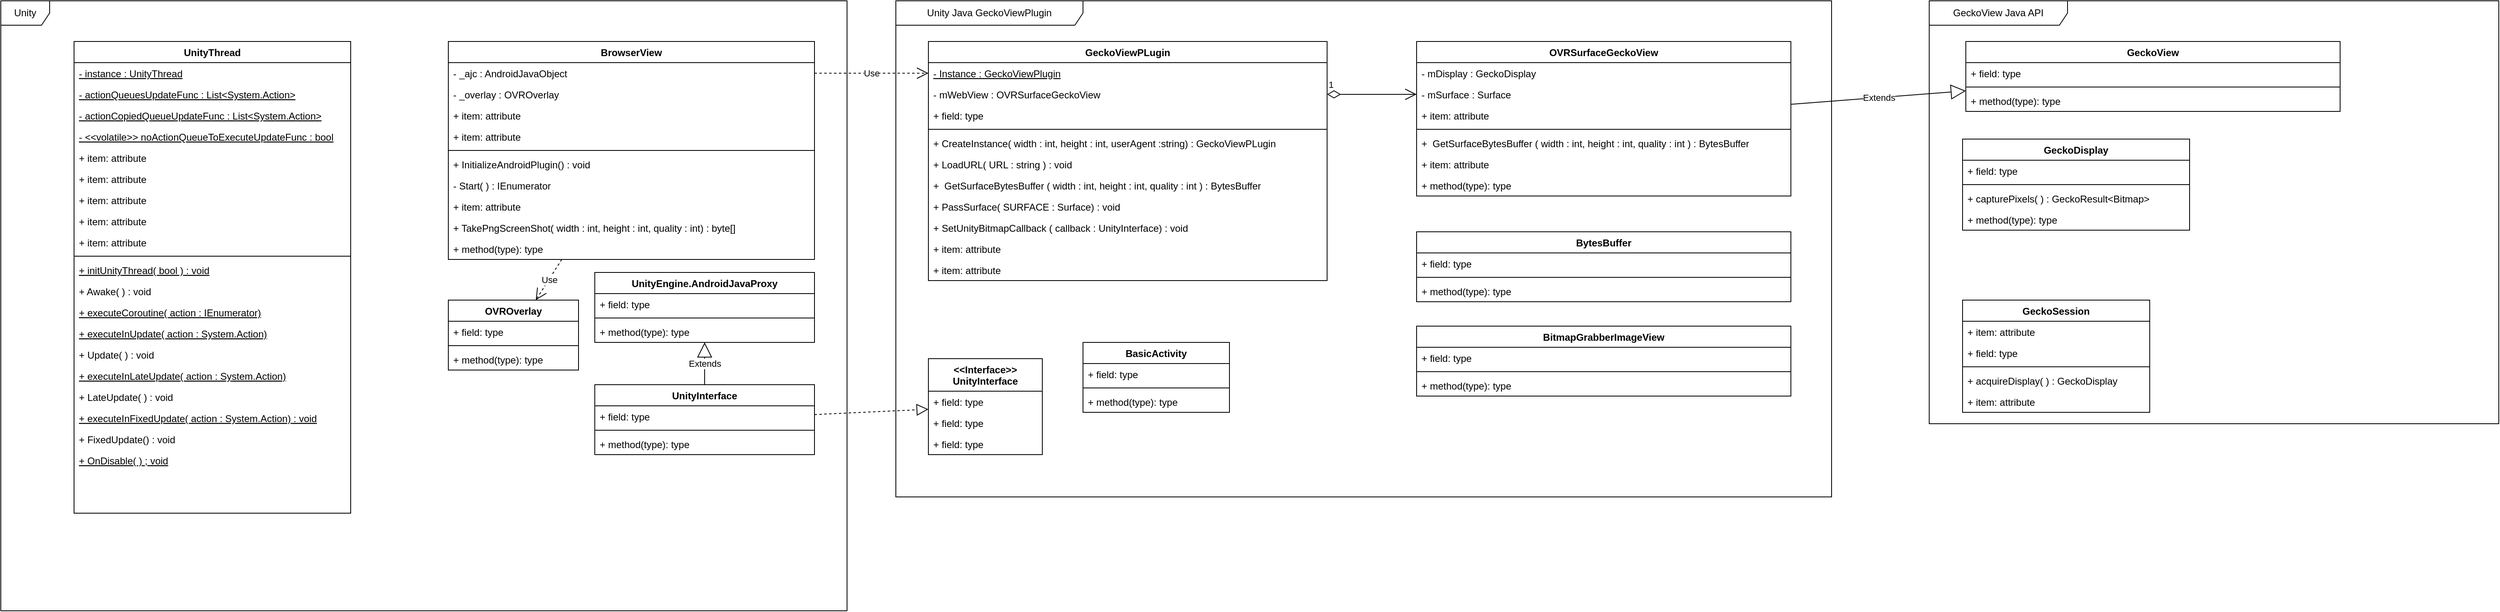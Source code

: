 <mxfile version="20.5.3" type="github">
  <diagram id="C5RBs43oDa-KdzZeNtuy" name="Page-1">
    <mxGraphModel dx="1422" dy="900" grid="1" gridSize="10" guides="1" tooltips="1" connect="1" arrows="1" fold="1" page="1" pageScale="1" pageWidth="827" pageHeight="1169" math="0" shadow="0">
      <root>
        <mxCell id="WIyWlLk6GJQsqaUBKTNV-0" />
        <mxCell id="WIyWlLk6GJQsqaUBKTNV-1" parent="WIyWlLk6GJQsqaUBKTNV-0" />
        <mxCell id="PyPGjf6b6cz7I885E77s-106" value="Unity" style="shape=umlFrame;whiteSpace=wrap;html=1;movable=0;resizable=0;rotatable=0;deletable=0;editable=0;connectable=0;" vertex="1" parent="WIyWlLk6GJQsqaUBKTNV-1">
          <mxGeometry x="70" width="1040" height="750" as="geometry" />
        </mxCell>
        <mxCell id="PyPGjf6b6cz7I885E77s-107" value="Unity Java GeckoViewPlugin" style="shape=umlFrame;whiteSpace=wrap;html=1;width=230;height=30;movable=0;resizable=0;rotatable=0;deletable=0;editable=0;connectable=0;" vertex="1" parent="WIyWlLk6GJQsqaUBKTNV-1">
          <mxGeometry x="1170" width="1150" height="610" as="geometry" />
        </mxCell>
        <mxCell id="PyPGjf6b6cz7I885E77s-108" value="GeckoView Java API" style="shape=umlFrame;whiteSpace=wrap;html=1;width=170;height=30;movable=0;resizable=0;rotatable=0;deletable=0;editable=0;connectable=0;" vertex="1" parent="WIyWlLk6GJQsqaUBKTNV-1">
          <mxGeometry x="2440" width="700" height="520" as="geometry" />
        </mxCell>
        <mxCell id="zkfFHV4jXpPFQw0GAbJ--0" value="UnityThread" style="swimlane;fontStyle=1;align=center;verticalAlign=top;childLayout=stackLayout;horizontal=1;startSize=26;horizontalStack=0;resizeParent=1;resizeLast=0;collapsible=1;marginBottom=0;rounded=0;shadow=0;strokeWidth=1;" parent="WIyWlLk6GJQsqaUBKTNV-1" vertex="1">
          <mxGeometry x="160" y="50" width="340" height="580" as="geometry">
            <mxRectangle x="230" y="140" width="160" height="26" as="alternateBounds" />
          </mxGeometry>
        </mxCell>
        <mxCell id="zkfFHV4jXpPFQw0GAbJ--1" value="- instance : UnityThread" style="text;align=left;verticalAlign=top;spacingLeft=4;spacingRight=4;overflow=hidden;rotatable=0;points=[[0,0.5],[1,0.5]];portConstraint=eastwest;fontStyle=4" parent="zkfFHV4jXpPFQw0GAbJ--0" vertex="1">
          <mxGeometry y="26" width="340" height="26" as="geometry" />
        </mxCell>
        <mxCell id="zkfFHV4jXpPFQw0GAbJ--2" value="- actionQueuesUpdateFunc : List&lt;System.Action&gt;" style="text;align=left;verticalAlign=top;spacingLeft=4;spacingRight=4;overflow=hidden;rotatable=0;points=[[0,0.5],[1,0.5]];portConstraint=eastwest;rounded=0;shadow=0;html=0;fontStyle=4" parent="zkfFHV4jXpPFQw0GAbJ--0" vertex="1">
          <mxGeometry y="52" width="340" height="26" as="geometry" />
        </mxCell>
        <mxCell id="PyPGjf6b6cz7I885E77s-5" value="- actionCopiedQueueUpdateFunc : List&lt;System.Action&gt;" style="text;strokeColor=none;fillColor=none;align=left;verticalAlign=top;spacingLeft=4;spacingRight=4;overflow=hidden;rotatable=0;points=[[0,0.5],[1,0.5]];portConstraint=eastwest;fontStyle=4" vertex="1" parent="zkfFHV4jXpPFQw0GAbJ--0">
          <mxGeometry y="78" width="340" height="26" as="geometry" />
        </mxCell>
        <mxCell id="zkfFHV4jXpPFQw0GAbJ--3" value="- &lt;&lt;volatile&gt;&gt; noActionQueueToExecuteUpdateFunc : bool" style="text;align=left;verticalAlign=top;spacingLeft=4;spacingRight=4;overflow=hidden;rotatable=0;points=[[0,0.5],[1,0.5]];portConstraint=eastwest;rounded=0;shadow=0;html=0;fontStyle=4" parent="zkfFHV4jXpPFQw0GAbJ--0" vertex="1">
          <mxGeometry y="104" width="340" height="26" as="geometry" />
        </mxCell>
        <mxCell id="PyPGjf6b6cz7I885E77s-6" value="+ item: attribute" style="text;strokeColor=none;fillColor=none;align=left;verticalAlign=top;spacingLeft=4;spacingRight=4;overflow=hidden;rotatable=0;points=[[0,0.5],[1,0.5]];portConstraint=eastwest;" vertex="1" parent="zkfFHV4jXpPFQw0GAbJ--0">
          <mxGeometry y="130" width="340" height="26" as="geometry" />
        </mxCell>
        <mxCell id="PyPGjf6b6cz7I885E77s-7" value="+ item: attribute" style="text;strokeColor=none;fillColor=none;align=left;verticalAlign=top;spacingLeft=4;spacingRight=4;overflow=hidden;rotatable=0;points=[[0,0.5],[1,0.5]];portConstraint=eastwest;" vertex="1" parent="zkfFHV4jXpPFQw0GAbJ--0">
          <mxGeometry y="156" width="340" height="26" as="geometry" />
        </mxCell>
        <mxCell id="PyPGjf6b6cz7I885E77s-8" value="+ item: attribute" style="text;strokeColor=none;fillColor=none;align=left;verticalAlign=top;spacingLeft=4;spacingRight=4;overflow=hidden;rotatable=0;points=[[0,0.5],[1,0.5]];portConstraint=eastwest;" vertex="1" parent="zkfFHV4jXpPFQw0GAbJ--0">
          <mxGeometry y="182" width="340" height="26" as="geometry" />
        </mxCell>
        <mxCell id="PyPGjf6b6cz7I885E77s-9" value="+ item: attribute" style="text;strokeColor=none;fillColor=none;align=left;verticalAlign=top;spacingLeft=4;spacingRight=4;overflow=hidden;rotatable=0;points=[[0,0.5],[1,0.5]];portConstraint=eastwest;" vertex="1" parent="zkfFHV4jXpPFQw0GAbJ--0">
          <mxGeometry y="208" width="340" height="26" as="geometry" />
        </mxCell>
        <mxCell id="PyPGjf6b6cz7I885E77s-1" value="+ item: attribute" style="text;strokeColor=none;fillColor=none;align=left;verticalAlign=top;spacingLeft=4;spacingRight=4;overflow=hidden;rotatable=0;points=[[0,0.5],[1,0.5]];portConstraint=eastwest;" vertex="1" parent="zkfFHV4jXpPFQw0GAbJ--0">
          <mxGeometry y="234" width="340" height="26" as="geometry" />
        </mxCell>
        <mxCell id="zkfFHV4jXpPFQw0GAbJ--4" value="" style="line;html=1;strokeWidth=1;align=left;verticalAlign=middle;spacingTop=-1;spacingLeft=3;spacingRight=3;rotatable=0;labelPosition=right;points=[];portConstraint=eastwest;" parent="zkfFHV4jXpPFQw0GAbJ--0" vertex="1">
          <mxGeometry y="260" width="340" height="8" as="geometry" />
        </mxCell>
        <mxCell id="PyPGjf6b6cz7I885E77s-2" value="+ initUnityThread( bool ) : void" style="text;strokeColor=none;fillColor=none;align=left;verticalAlign=top;spacingLeft=4;spacingRight=4;overflow=hidden;rotatable=0;points=[[0,0.5],[1,0.5]];portConstraint=eastwest;fontStyle=4" vertex="1" parent="zkfFHV4jXpPFQw0GAbJ--0">
          <mxGeometry y="268" width="340" height="26" as="geometry" />
        </mxCell>
        <mxCell id="PyPGjf6b6cz7I885E77s-4" value="+ Awake( ) : void" style="text;strokeColor=none;fillColor=none;align=left;verticalAlign=top;spacingLeft=4;spacingRight=4;overflow=hidden;rotatable=0;points=[[0,0.5],[1,0.5]];portConstraint=eastwest;" vertex="1" parent="zkfFHV4jXpPFQw0GAbJ--0">
          <mxGeometry y="294" width="340" height="26" as="geometry" />
        </mxCell>
        <mxCell id="zkfFHV4jXpPFQw0GAbJ--5" value="+ executeCoroutine( action : IEnumerator)" style="text;align=left;verticalAlign=top;spacingLeft=4;spacingRight=4;overflow=hidden;rotatable=0;points=[[0,0.5],[1,0.5]];portConstraint=eastwest;fontStyle=4" parent="zkfFHV4jXpPFQw0GAbJ--0" vertex="1">
          <mxGeometry y="320" width="340" height="26" as="geometry" />
        </mxCell>
        <mxCell id="PyPGjf6b6cz7I885E77s-11" value="+ executeInUpdate( action : System.Action)" style="text;strokeColor=none;fillColor=none;align=left;verticalAlign=top;spacingLeft=4;spacingRight=4;overflow=hidden;rotatable=0;points=[[0,0.5],[1,0.5]];portConstraint=eastwest;fontStyle=4" vertex="1" parent="zkfFHV4jXpPFQw0GAbJ--0">
          <mxGeometry y="346" width="340" height="26" as="geometry" />
        </mxCell>
        <mxCell id="PyPGjf6b6cz7I885E77s-13" value="+ Update( ) : void" style="text;strokeColor=none;fillColor=none;align=left;verticalAlign=top;spacingLeft=4;spacingRight=4;overflow=hidden;rotatable=0;points=[[0,0.5],[1,0.5]];portConstraint=eastwest;" vertex="1" parent="zkfFHV4jXpPFQw0GAbJ--0">
          <mxGeometry y="372" width="340" height="26" as="geometry" />
        </mxCell>
        <mxCell id="PyPGjf6b6cz7I885E77s-12" value="+ executeInLateUpdate( action : System.Action)" style="text;strokeColor=none;fillColor=none;align=left;verticalAlign=top;spacingLeft=4;spacingRight=4;overflow=hidden;rotatable=0;points=[[0,0.5],[1,0.5]];portConstraint=eastwest;fontStyle=4" vertex="1" parent="zkfFHV4jXpPFQw0GAbJ--0">
          <mxGeometry y="398" width="340" height="26" as="geometry" />
        </mxCell>
        <mxCell id="PyPGjf6b6cz7I885E77s-15" value="+ LateUpdate( ) : void" style="text;strokeColor=none;fillColor=none;align=left;verticalAlign=top;spacingLeft=4;spacingRight=4;overflow=hidden;rotatable=0;points=[[0,0.5],[1,0.5]];portConstraint=eastwest;" vertex="1" parent="zkfFHV4jXpPFQw0GAbJ--0">
          <mxGeometry y="424" width="340" height="26" as="geometry" />
        </mxCell>
        <mxCell id="PyPGjf6b6cz7I885E77s-18" value="+ executeInFixedUpdate( action : System.Action) : void" style="text;strokeColor=none;fillColor=none;align=left;verticalAlign=top;spacingLeft=4;spacingRight=4;overflow=hidden;rotatable=0;points=[[0,0.5],[1,0.5]];portConstraint=eastwest;fontStyle=4" vertex="1" parent="zkfFHV4jXpPFQw0GAbJ--0">
          <mxGeometry y="450" width="340" height="26" as="geometry" />
        </mxCell>
        <mxCell id="PyPGjf6b6cz7I885E77s-17" value="+ FixedUpdate() : void" style="text;strokeColor=none;fillColor=none;align=left;verticalAlign=top;spacingLeft=4;spacingRight=4;overflow=hidden;rotatable=0;points=[[0,0.5],[1,0.5]];portConstraint=eastwest;" vertex="1" parent="zkfFHV4jXpPFQw0GAbJ--0">
          <mxGeometry y="476" width="340" height="26" as="geometry" />
        </mxCell>
        <mxCell id="PyPGjf6b6cz7I885E77s-3" value="+ OnDisable( ) ; void" style="text;strokeColor=none;fillColor=none;align=left;verticalAlign=top;spacingLeft=4;spacingRight=4;overflow=hidden;rotatable=0;points=[[0,0.5],[1,0.5]];portConstraint=eastwest;fontStyle=4" vertex="1" parent="zkfFHV4jXpPFQw0GAbJ--0">
          <mxGeometry y="502" width="340" height="26" as="geometry" />
        </mxCell>
        <mxCell id="PyPGjf6b6cz7I885E77s-19" value="BrowserView" style="swimlane;fontStyle=1;align=center;verticalAlign=top;childLayout=stackLayout;horizontal=1;startSize=26;horizontalStack=0;resizeParent=1;resizeParentMax=0;resizeLast=0;collapsible=1;marginBottom=0;" vertex="1" parent="WIyWlLk6GJQsqaUBKTNV-1">
          <mxGeometry x="620" y="50" width="450" height="268" as="geometry" />
        </mxCell>
        <mxCell id="PyPGjf6b6cz7I885E77s-25" value="- _ajc : AndroidJavaObject" style="text;strokeColor=none;fillColor=none;align=left;verticalAlign=top;spacingLeft=4;spacingRight=4;overflow=hidden;rotatable=0;points=[[0,0.5],[1,0.5]];portConstraint=eastwest;" vertex="1" parent="PyPGjf6b6cz7I885E77s-19">
          <mxGeometry y="26" width="450" height="26" as="geometry" />
        </mxCell>
        <mxCell id="PyPGjf6b6cz7I885E77s-24" value="- _overlay : OVROverlay" style="text;strokeColor=none;fillColor=none;align=left;verticalAlign=top;spacingLeft=4;spacingRight=4;overflow=hidden;rotatable=0;points=[[0,0.5],[1,0.5]];portConstraint=eastwest;" vertex="1" parent="PyPGjf6b6cz7I885E77s-19">
          <mxGeometry y="52" width="450" height="26" as="geometry" />
        </mxCell>
        <mxCell id="PyPGjf6b6cz7I885E77s-26" value="+ item: attribute" style="text;strokeColor=none;fillColor=none;align=left;verticalAlign=top;spacingLeft=4;spacingRight=4;overflow=hidden;rotatable=0;points=[[0,0.5],[1,0.5]];portConstraint=eastwest;" vertex="1" parent="PyPGjf6b6cz7I885E77s-19">
          <mxGeometry y="78" width="450" height="26" as="geometry" />
        </mxCell>
        <mxCell id="PyPGjf6b6cz7I885E77s-23" value="+ item: attribute" style="text;strokeColor=none;fillColor=none;align=left;verticalAlign=top;spacingLeft=4;spacingRight=4;overflow=hidden;rotatable=0;points=[[0,0.5],[1,0.5]];portConstraint=eastwest;" vertex="1" parent="PyPGjf6b6cz7I885E77s-19">
          <mxGeometry y="104" width="450" height="26" as="geometry" />
        </mxCell>
        <mxCell id="PyPGjf6b6cz7I885E77s-21" value="" style="line;strokeWidth=1;fillColor=none;align=left;verticalAlign=middle;spacingTop=-1;spacingLeft=3;spacingRight=3;rotatable=0;labelPosition=right;points=[];portConstraint=eastwest;strokeColor=inherit;" vertex="1" parent="PyPGjf6b6cz7I885E77s-19">
          <mxGeometry y="130" width="450" height="8" as="geometry" />
        </mxCell>
        <mxCell id="PyPGjf6b6cz7I885E77s-29" value="+ InitializeAndroidPlugin() : void" style="text;strokeColor=none;fillColor=none;align=left;verticalAlign=top;spacingLeft=4;spacingRight=4;overflow=hidden;rotatable=0;points=[[0,0.5],[1,0.5]];portConstraint=eastwest;" vertex="1" parent="PyPGjf6b6cz7I885E77s-19">
          <mxGeometry y="138" width="450" height="26" as="geometry" />
        </mxCell>
        <mxCell id="PyPGjf6b6cz7I885E77s-94" value="- Start( ) : IEnumerator" style="text;strokeColor=none;fillColor=none;align=left;verticalAlign=top;spacingLeft=4;spacingRight=4;overflow=hidden;rotatable=0;points=[[0,0.5],[1,0.5]];portConstraint=eastwest;" vertex="1" parent="PyPGjf6b6cz7I885E77s-19">
          <mxGeometry y="164" width="450" height="26" as="geometry" />
        </mxCell>
        <mxCell id="PyPGjf6b6cz7I885E77s-28" value="+ item: attribute" style="text;strokeColor=none;fillColor=none;align=left;verticalAlign=top;spacingLeft=4;spacingRight=4;overflow=hidden;rotatable=0;points=[[0,0.5],[1,0.5]];portConstraint=eastwest;" vertex="1" parent="PyPGjf6b6cz7I885E77s-19">
          <mxGeometry y="190" width="450" height="26" as="geometry" />
        </mxCell>
        <mxCell id="PyPGjf6b6cz7I885E77s-27" value="+ TakePngScreenShot( width : int, height : int, quality : int) : byte[]" style="text;strokeColor=none;fillColor=none;align=left;verticalAlign=top;spacingLeft=4;spacingRight=4;overflow=hidden;rotatable=0;points=[[0,0.5],[1,0.5]];portConstraint=eastwest;" vertex="1" parent="PyPGjf6b6cz7I885E77s-19">
          <mxGeometry y="216" width="450" height="26" as="geometry" />
        </mxCell>
        <mxCell id="PyPGjf6b6cz7I885E77s-22" value="+ method(type): type" style="text;strokeColor=none;fillColor=none;align=left;verticalAlign=top;spacingLeft=4;spacingRight=4;overflow=hidden;rotatable=0;points=[[0,0.5],[1,0.5]];portConstraint=eastwest;" vertex="1" parent="PyPGjf6b6cz7I885E77s-19">
          <mxGeometry y="242" width="450" height="26" as="geometry" />
        </mxCell>
        <mxCell id="PyPGjf6b6cz7I885E77s-30" value="GeckoViewPLugin" style="swimlane;fontStyle=1;align=center;verticalAlign=top;childLayout=stackLayout;horizontal=1;startSize=26;horizontalStack=0;resizeParent=1;resizeParentMax=0;resizeLast=0;collapsible=1;marginBottom=0;" vertex="1" parent="WIyWlLk6GJQsqaUBKTNV-1">
          <mxGeometry x="1210" y="50" width="490" height="294" as="geometry" />
        </mxCell>
        <mxCell id="PyPGjf6b6cz7I885E77s-37" value="- Instance : GeckoViewPlugin" style="text;strokeColor=none;fillColor=none;align=left;verticalAlign=top;spacingLeft=4;spacingRight=4;overflow=hidden;rotatable=0;points=[[0,0.5],[1,0.5]];portConstraint=eastwest;fontStyle=4" vertex="1" parent="PyPGjf6b6cz7I885E77s-30">
          <mxGeometry y="26" width="490" height="26" as="geometry" />
        </mxCell>
        <mxCell id="PyPGjf6b6cz7I885E77s-34" value="- mWebView : OVRSurfaceGeckoView" style="text;strokeColor=none;fillColor=none;align=left;verticalAlign=top;spacingLeft=4;spacingRight=4;overflow=hidden;rotatable=0;points=[[0,0.5],[1,0.5]];portConstraint=eastwest;" vertex="1" parent="PyPGjf6b6cz7I885E77s-30">
          <mxGeometry y="52" width="490" height="26" as="geometry" />
        </mxCell>
        <mxCell id="PyPGjf6b6cz7I885E77s-31" value="+ field: type" style="text;strokeColor=none;fillColor=none;align=left;verticalAlign=top;spacingLeft=4;spacingRight=4;overflow=hidden;rotatable=0;points=[[0,0.5],[1,0.5]];portConstraint=eastwest;" vertex="1" parent="PyPGjf6b6cz7I885E77s-30">
          <mxGeometry y="78" width="490" height="26" as="geometry" />
        </mxCell>
        <mxCell id="PyPGjf6b6cz7I885E77s-32" value="" style="line;strokeWidth=1;fillColor=none;align=left;verticalAlign=middle;spacingTop=-1;spacingLeft=3;spacingRight=3;rotatable=0;labelPosition=right;points=[];portConstraint=eastwest;strokeColor=inherit;" vertex="1" parent="PyPGjf6b6cz7I885E77s-30">
          <mxGeometry y="104" width="490" height="8" as="geometry" />
        </mxCell>
        <mxCell id="PyPGjf6b6cz7I885E77s-33" value="+ CreateInstance( width : int, height : int, userAgent :string) : GeckoViewPLugin" style="text;strokeColor=none;fillColor=none;align=left;verticalAlign=top;spacingLeft=4;spacingRight=4;overflow=hidden;rotatable=0;points=[[0,0.5],[1,0.5]];portConstraint=eastwest;" vertex="1" parent="PyPGjf6b6cz7I885E77s-30">
          <mxGeometry y="112" width="490" height="26" as="geometry" />
        </mxCell>
        <mxCell id="PyPGjf6b6cz7I885E77s-36" value="+ LoadURL( URL : string ) : void" style="text;strokeColor=none;fillColor=none;align=left;verticalAlign=top;spacingLeft=4;spacingRight=4;overflow=hidden;rotatable=0;points=[[0,0.5],[1,0.5]];portConstraint=eastwest;" vertex="1" parent="PyPGjf6b6cz7I885E77s-30">
          <mxGeometry y="138" width="490" height="26" as="geometry" />
        </mxCell>
        <mxCell id="PyPGjf6b6cz7I885E77s-93" value="+  GetSurfaceBytesBuffer ( width : int, height : int, quality : int ) : BytesBuffer" style="text;strokeColor=none;fillColor=none;align=left;verticalAlign=top;spacingLeft=4;spacingRight=4;overflow=hidden;rotatable=0;points=[[0,0.5],[1,0.5]];portConstraint=eastwest;" vertex="1" parent="PyPGjf6b6cz7I885E77s-30">
          <mxGeometry y="164" width="490" height="26" as="geometry" />
        </mxCell>
        <mxCell id="PyPGjf6b6cz7I885E77s-92" value="+ PassSurface( SURFACE : Surface) : void" style="text;strokeColor=none;fillColor=none;align=left;verticalAlign=top;spacingLeft=4;spacingRight=4;overflow=hidden;rotatable=0;points=[[0,0.5],[1,0.5]];portConstraint=eastwest;" vertex="1" parent="PyPGjf6b6cz7I885E77s-30">
          <mxGeometry y="190" width="490" height="26" as="geometry" />
        </mxCell>
        <mxCell id="PyPGjf6b6cz7I885E77s-111" value="+ SetUnityBitmapCallback ( callback : UnityInterface) : void" style="text;strokeColor=none;fillColor=none;align=left;verticalAlign=top;spacingLeft=4;spacingRight=4;overflow=hidden;rotatable=0;points=[[0,0.5],[1,0.5]];portConstraint=eastwest;" vertex="1" parent="PyPGjf6b6cz7I885E77s-30">
          <mxGeometry y="216" width="490" height="26" as="geometry" />
        </mxCell>
        <mxCell id="PyPGjf6b6cz7I885E77s-112" value="+ item: attribute" style="text;strokeColor=none;fillColor=none;align=left;verticalAlign=top;spacingLeft=4;spacingRight=4;overflow=hidden;rotatable=0;points=[[0,0.5],[1,0.5]];portConstraint=eastwest;" vertex="1" parent="PyPGjf6b6cz7I885E77s-30">
          <mxGeometry y="242" width="490" height="26" as="geometry" />
        </mxCell>
        <mxCell id="PyPGjf6b6cz7I885E77s-35" value="+ item: attribute" style="text;strokeColor=none;fillColor=none;align=left;verticalAlign=top;spacingLeft=4;spacingRight=4;overflow=hidden;rotatable=0;points=[[0,0.5],[1,0.5]];portConstraint=eastwest;" vertex="1" parent="PyPGjf6b6cz7I885E77s-30">
          <mxGeometry y="268" width="490" height="26" as="geometry" />
        </mxCell>
        <mxCell id="PyPGjf6b6cz7I885E77s-39" value="OVROverlay" style="swimlane;fontStyle=1;align=center;verticalAlign=top;childLayout=stackLayout;horizontal=1;startSize=26;horizontalStack=0;resizeParent=1;resizeParentMax=0;resizeLast=0;collapsible=1;marginBottom=0;" vertex="1" parent="WIyWlLk6GJQsqaUBKTNV-1">
          <mxGeometry x="620" y="368" width="160" height="86" as="geometry" />
        </mxCell>
        <mxCell id="PyPGjf6b6cz7I885E77s-40" value="+ field: type" style="text;strokeColor=none;fillColor=none;align=left;verticalAlign=top;spacingLeft=4;spacingRight=4;overflow=hidden;rotatable=0;points=[[0,0.5],[1,0.5]];portConstraint=eastwest;" vertex="1" parent="PyPGjf6b6cz7I885E77s-39">
          <mxGeometry y="26" width="160" height="26" as="geometry" />
        </mxCell>
        <mxCell id="PyPGjf6b6cz7I885E77s-41" value="" style="line;strokeWidth=1;fillColor=none;align=left;verticalAlign=middle;spacingTop=-1;spacingLeft=3;spacingRight=3;rotatable=0;labelPosition=right;points=[];portConstraint=eastwest;strokeColor=inherit;" vertex="1" parent="PyPGjf6b6cz7I885E77s-39">
          <mxGeometry y="52" width="160" height="8" as="geometry" />
        </mxCell>
        <mxCell id="PyPGjf6b6cz7I885E77s-42" value="+ method(type): type" style="text;strokeColor=none;fillColor=none;align=left;verticalAlign=top;spacingLeft=4;spacingRight=4;overflow=hidden;rotatable=0;points=[[0,0.5],[1,0.5]];portConstraint=eastwest;" vertex="1" parent="PyPGjf6b6cz7I885E77s-39">
          <mxGeometry y="60" width="160" height="26" as="geometry" />
        </mxCell>
        <mxCell id="PyPGjf6b6cz7I885E77s-44" value="Use" style="endArrow=open;endSize=12;dashed=1;html=1;rounded=0;" edge="1" parent="WIyWlLk6GJQsqaUBKTNV-1" source="PyPGjf6b6cz7I885E77s-19" target="PyPGjf6b6cz7I885E77s-39">
          <mxGeometry width="160" relative="1" as="geometry">
            <mxPoint x="1110" y="214.5" as="sourcePoint" />
            <mxPoint x="1270" y="214.5" as="targetPoint" />
          </mxGeometry>
        </mxCell>
        <mxCell id="PyPGjf6b6cz7I885E77s-48" value="Use" style="endArrow=open;endSize=12;dashed=1;html=1;rounded=0;entryX=0;entryY=0.5;entryDx=0;entryDy=0;exitX=1;exitY=0.5;exitDx=0;exitDy=0;" edge="1" parent="WIyWlLk6GJQsqaUBKTNV-1" source="PyPGjf6b6cz7I885E77s-25" target="PyPGjf6b6cz7I885E77s-37">
          <mxGeometry width="160" relative="1" as="geometry">
            <mxPoint x="1040" y="130" as="sourcePoint" />
            <mxPoint x="1200" y="130" as="targetPoint" />
          </mxGeometry>
        </mxCell>
        <mxCell id="PyPGjf6b6cz7I885E77s-49" value="OVRSurfaceGeckoView" style="swimlane;fontStyle=1;align=center;verticalAlign=top;childLayout=stackLayout;horizontal=1;startSize=26;horizontalStack=0;resizeParent=1;resizeParentMax=0;resizeLast=0;collapsible=1;marginBottom=0;" vertex="1" parent="WIyWlLk6GJQsqaUBKTNV-1">
          <mxGeometry x="1810" y="50" width="460" height="190" as="geometry" />
        </mxCell>
        <mxCell id="PyPGjf6b6cz7I885E77s-55" value="- mDisplay : GeckoDisplay" style="text;strokeColor=none;fillColor=none;align=left;verticalAlign=top;spacingLeft=4;spacingRight=4;overflow=hidden;rotatable=0;points=[[0,0.5],[1,0.5]];portConstraint=eastwest;" vertex="1" parent="PyPGjf6b6cz7I885E77s-49">
          <mxGeometry y="26" width="460" height="26" as="geometry" />
        </mxCell>
        <mxCell id="PyPGjf6b6cz7I885E77s-50" value="- mSurface : Surface" style="text;strokeColor=none;fillColor=none;align=left;verticalAlign=top;spacingLeft=4;spacingRight=4;overflow=hidden;rotatable=0;points=[[0,0.5],[1,0.5]];portConstraint=eastwest;" vertex="1" parent="PyPGjf6b6cz7I885E77s-49">
          <mxGeometry y="52" width="460" height="26" as="geometry" />
        </mxCell>
        <mxCell id="PyPGjf6b6cz7I885E77s-54" value="+ item: attribute" style="text;strokeColor=none;fillColor=none;align=left;verticalAlign=top;spacingLeft=4;spacingRight=4;overflow=hidden;rotatable=0;points=[[0,0.5],[1,0.5]];portConstraint=eastwest;" vertex="1" parent="PyPGjf6b6cz7I885E77s-49">
          <mxGeometry y="78" width="460" height="26" as="geometry" />
        </mxCell>
        <mxCell id="PyPGjf6b6cz7I885E77s-51" value="" style="line;strokeWidth=1;fillColor=none;align=left;verticalAlign=middle;spacingTop=-1;spacingLeft=3;spacingRight=3;rotatable=0;labelPosition=right;points=[];portConstraint=eastwest;strokeColor=inherit;" vertex="1" parent="PyPGjf6b6cz7I885E77s-49">
          <mxGeometry y="104" width="460" height="8" as="geometry" />
        </mxCell>
        <mxCell id="PyPGjf6b6cz7I885E77s-56" value="+  GetSurfaceBytesBuffer ( width : int, height : int, quality : int ) : BytesBuffer" style="text;strokeColor=none;fillColor=none;align=left;verticalAlign=top;spacingLeft=4;spacingRight=4;overflow=hidden;rotatable=0;points=[[0,0.5],[1,0.5]];portConstraint=eastwest;" vertex="1" parent="PyPGjf6b6cz7I885E77s-49">
          <mxGeometry y="112" width="460" height="26" as="geometry" />
        </mxCell>
        <mxCell id="PyPGjf6b6cz7I885E77s-57" value="+ item: attribute" style="text;strokeColor=none;fillColor=none;align=left;verticalAlign=top;spacingLeft=4;spacingRight=4;overflow=hidden;rotatable=0;points=[[0,0.5],[1,0.5]];portConstraint=eastwest;" vertex="1" parent="PyPGjf6b6cz7I885E77s-49">
          <mxGeometry y="138" width="460" height="26" as="geometry" />
        </mxCell>
        <mxCell id="PyPGjf6b6cz7I885E77s-52" value="+ method(type): type" style="text;strokeColor=none;fillColor=none;align=left;verticalAlign=top;spacingLeft=4;spacingRight=4;overflow=hidden;rotatable=0;points=[[0,0.5],[1,0.5]];portConstraint=eastwest;" vertex="1" parent="PyPGjf6b6cz7I885E77s-49">
          <mxGeometry y="164" width="460" height="26" as="geometry" />
        </mxCell>
        <mxCell id="PyPGjf6b6cz7I885E77s-53" value="1" style="endArrow=open;html=1;endSize=12;startArrow=diamondThin;startSize=14;startFill=0;align=left;verticalAlign=bottom;rounded=0;exitX=1;exitY=0.5;exitDx=0;exitDy=0;entryX=0;entryY=0.5;entryDx=0;entryDy=0;" edge="1" parent="WIyWlLk6GJQsqaUBKTNV-1" source="PyPGjf6b6cz7I885E77s-34" target="PyPGjf6b6cz7I885E77s-50">
          <mxGeometry x="-1" y="3" relative="1" as="geometry">
            <mxPoint x="1780" y="210" as="sourcePoint" />
            <mxPoint x="1940" y="210" as="targetPoint" />
          </mxGeometry>
        </mxCell>
        <mxCell id="PyPGjf6b6cz7I885E77s-58" value="GeckoView" style="swimlane;fontStyle=1;align=center;verticalAlign=top;childLayout=stackLayout;horizontal=1;startSize=26;horizontalStack=0;resizeParent=1;resizeParentMax=0;resizeLast=0;collapsible=1;marginBottom=0;" vertex="1" parent="WIyWlLk6GJQsqaUBKTNV-1">
          <mxGeometry x="2485" y="50" width="460" height="86" as="geometry" />
        </mxCell>
        <mxCell id="PyPGjf6b6cz7I885E77s-59" value="+ field: type" style="text;strokeColor=none;fillColor=none;align=left;verticalAlign=top;spacingLeft=4;spacingRight=4;overflow=hidden;rotatable=0;points=[[0,0.5],[1,0.5]];portConstraint=eastwest;" vertex="1" parent="PyPGjf6b6cz7I885E77s-58">
          <mxGeometry y="26" width="460" height="26" as="geometry" />
        </mxCell>
        <mxCell id="PyPGjf6b6cz7I885E77s-60" value="" style="line;strokeWidth=1;fillColor=none;align=left;verticalAlign=middle;spacingTop=-1;spacingLeft=3;spacingRight=3;rotatable=0;labelPosition=right;points=[];portConstraint=eastwest;strokeColor=inherit;" vertex="1" parent="PyPGjf6b6cz7I885E77s-58">
          <mxGeometry y="52" width="460" height="8" as="geometry" />
        </mxCell>
        <mxCell id="PyPGjf6b6cz7I885E77s-61" value="+ method(type): type" style="text;strokeColor=none;fillColor=none;align=left;verticalAlign=top;spacingLeft=4;spacingRight=4;overflow=hidden;rotatable=0;points=[[0,0.5],[1,0.5]];portConstraint=eastwest;" vertex="1" parent="PyPGjf6b6cz7I885E77s-58">
          <mxGeometry y="60" width="460" height="26" as="geometry" />
        </mxCell>
        <mxCell id="PyPGjf6b6cz7I885E77s-62" value="Extends" style="endArrow=block;endSize=16;endFill=0;html=1;rounded=0;" edge="1" parent="WIyWlLk6GJQsqaUBKTNV-1" source="PyPGjf6b6cz7I885E77s-49" target="PyPGjf6b6cz7I885E77s-58">
          <mxGeometry width="160" relative="1" as="geometry">
            <mxPoint x="1890" y="320" as="sourcePoint" />
            <mxPoint x="2050" y="320" as="targetPoint" />
          </mxGeometry>
        </mxCell>
        <mxCell id="PyPGjf6b6cz7I885E77s-63" value="BytesBuffer" style="swimlane;fontStyle=1;align=center;verticalAlign=top;childLayout=stackLayout;horizontal=1;startSize=26;horizontalStack=0;resizeParent=1;resizeParentMax=0;resizeLast=0;collapsible=1;marginBottom=0;" vertex="1" parent="WIyWlLk6GJQsqaUBKTNV-1">
          <mxGeometry x="1810" y="284" width="460" height="86" as="geometry" />
        </mxCell>
        <mxCell id="PyPGjf6b6cz7I885E77s-64" value="+ field: type" style="text;strokeColor=none;fillColor=none;align=left;verticalAlign=top;spacingLeft=4;spacingRight=4;overflow=hidden;rotatable=0;points=[[0,0.5],[1,0.5]];portConstraint=eastwest;" vertex="1" parent="PyPGjf6b6cz7I885E77s-63">
          <mxGeometry y="26" width="460" height="26" as="geometry" />
        </mxCell>
        <mxCell id="PyPGjf6b6cz7I885E77s-65" value="" style="line;strokeWidth=1;fillColor=none;align=left;verticalAlign=middle;spacingTop=-1;spacingLeft=3;spacingRight=3;rotatable=0;labelPosition=right;points=[];portConstraint=eastwest;strokeColor=inherit;" vertex="1" parent="PyPGjf6b6cz7I885E77s-63">
          <mxGeometry y="52" width="460" height="8" as="geometry" />
        </mxCell>
        <mxCell id="PyPGjf6b6cz7I885E77s-66" value="+ method(type): type" style="text;strokeColor=none;fillColor=none;align=left;verticalAlign=top;spacingLeft=4;spacingRight=4;overflow=hidden;rotatable=0;points=[[0,0.5],[1,0.5]];portConstraint=eastwest;" vertex="1" parent="PyPGjf6b6cz7I885E77s-63">
          <mxGeometry y="60" width="460" height="26" as="geometry" />
        </mxCell>
        <mxCell id="PyPGjf6b6cz7I885E77s-67" value="BasicActivity" style="swimlane;fontStyle=1;align=center;verticalAlign=top;childLayout=stackLayout;horizontal=1;startSize=26;horizontalStack=0;resizeParent=1;resizeParentMax=0;resizeLast=0;collapsible=1;marginBottom=0;" vertex="1" parent="WIyWlLk6GJQsqaUBKTNV-1">
          <mxGeometry x="1400" y="420" width="180" height="86" as="geometry" />
        </mxCell>
        <mxCell id="PyPGjf6b6cz7I885E77s-68" value="+ field: type" style="text;strokeColor=none;fillColor=none;align=left;verticalAlign=top;spacingLeft=4;spacingRight=4;overflow=hidden;rotatable=0;points=[[0,0.5],[1,0.5]];portConstraint=eastwest;" vertex="1" parent="PyPGjf6b6cz7I885E77s-67">
          <mxGeometry y="26" width="180" height="26" as="geometry" />
        </mxCell>
        <mxCell id="PyPGjf6b6cz7I885E77s-69" value="" style="line;strokeWidth=1;fillColor=none;align=left;verticalAlign=middle;spacingTop=-1;spacingLeft=3;spacingRight=3;rotatable=0;labelPosition=right;points=[];portConstraint=eastwest;strokeColor=inherit;" vertex="1" parent="PyPGjf6b6cz7I885E77s-67">
          <mxGeometry y="52" width="180" height="8" as="geometry" />
        </mxCell>
        <mxCell id="PyPGjf6b6cz7I885E77s-70" value="+ method(type): type" style="text;strokeColor=none;fillColor=none;align=left;verticalAlign=top;spacingLeft=4;spacingRight=4;overflow=hidden;rotatable=0;points=[[0,0.5],[1,0.5]];portConstraint=eastwest;" vertex="1" parent="PyPGjf6b6cz7I885E77s-67">
          <mxGeometry y="60" width="180" height="26" as="geometry" />
        </mxCell>
        <mxCell id="PyPGjf6b6cz7I885E77s-71" value="BitmapGrabberImageView" style="swimlane;fontStyle=1;align=center;verticalAlign=top;childLayout=stackLayout;horizontal=1;startSize=26;horizontalStack=0;resizeParent=1;resizeParentMax=0;resizeLast=0;collapsible=1;marginBottom=0;" vertex="1" parent="WIyWlLk6GJQsqaUBKTNV-1">
          <mxGeometry x="1810" y="400" width="460" height="86" as="geometry" />
        </mxCell>
        <mxCell id="PyPGjf6b6cz7I885E77s-72" value="+ field: type" style="text;strokeColor=none;fillColor=none;align=left;verticalAlign=top;spacingLeft=4;spacingRight=4;overflow=hidden;rotatable=0;points=[[0,0.5],[1,0.5]];portConstraint=eastwest;" vertex="1" parent="PyPGjf6b6cz7I885E77s-71">
          <mxGeometry y="26" width="460" height="26" as="geometry" />
        </mxCell>
        <mxCell id="PyPGjf6b6cz7I885E77s-73" value="" style="line;strokeWidth=1;fillColor=none;align=left;verticalAlign=middle;spacingTop=-1;spacingLeft=3;spacingRight=3;rotatable=0;labelPosition=right;points=[];portConstraint=eastwest;strokeColor=inherit;" vertex="1" parent="PyPGjf6b6cz7I885E77s-71">
          <mxGeometry y="52" width="460" height="8" as="geometry" />
        </mxCell>
        <mxCell id="PyPGjf6b6cz7I885E77s-74" value="+ method(type): type" style="text;strokeColor=none;fillColor=none;align=left;verticalAlign=top;spacingLeft=4;spacingRight=4;overflow=hidden;rotatable=0;points=[[0,0.5],[1,0.5]];portConstraint=eastwest;" vertex="1" parent="PyPGjf6b6cz7I885E77s-71">
          <mxGeometry y="60" width="460" height="26" as="geometry" />
        </mxCell>
        <mxCell id="PyPGjf6b6cz7I885E77s-79" value="UnityInterface" style="swimlane;fontStyle=1;align=center;verticalAlign=top;childLayout=stackLayout;horizontal=1;startSize=26;horizontalStack=0;resizeParent=1;resizeParentMax=0;resizeLast=0;collapsible=1;marginBottom=0;" vertex="1" parent="WIyWlLk6GJQsqaUBKTNV-1">
          <mxGeometry x="800" y="472" width="270" height="86" as="geometry" />
        </mxCell>
        <mxCell id="PyPGjf6b6cz7I885E77s-80" value="+ field: type" style="text;strokeColor=none;fillColor=none;align=left;verticalAlign=top;spacingLeft=4;spacingRight=4;overflow=hidden;rotatable=0;points=[[0,0.5],[1,0.5]];portConstraint=eastwest;" vertex="1" parent="PyPGjf6b6cz7I885E77s-79">
          <mxGeometry y="26" width="270" height="26" as="geometry" />
        </mxCell>
        <mxCell id="PyPGjf6b6cz7I885E77s-81" value="" style="line;strokeWidth=1;fillColor=none;align=left;verticalAlign=middle;spacingTop=-1;spacingLeft=3;spacingRight=3;rotatable=0;labelPosition=right;points=[];portConstraint=eastwest;strokeColor=inherit;" vertex="1" parent="PyPGjf6b6cz7I885E77s-79">
          <mxGeometry y="52" width="270" height="8" as="geometry" />
        </mxCell>
        <mxCell id="PyPGjf6b6cz7I885E77s-82" value="+ method(type): type" style="text;strokeColor=none;fillColor=none;align=left;verticalAlign=top;spacingLeft=4;spacingRight=4;overflow=hidden;rotatable=0;points=[[0,0.5],[1,0.5]];portConstraint=eastwest;" vertex="1" parent="PyPGjf6b6cz7I885E77s-79">
          <mxGeometry y="60" width="270" height="26" as="geometry" />
        </mxCell>
        <mxCell id="PyPGjf6b6cz7I885E77s-83" value="UnityEngine.AndroidJavaProxy" style="swimlane;fontStyle=1;align=center;verticalAlign=top;childLayout=stackLayout;horizontal=1;startSize=26;horizontalStack=0;resizeParent=1;resizeParentMax=0;resizeLast=0;collapsible=1;marginBottom=0;" vertex="1" parent="WIyWlLk6GJQsqaUBKTNV-1">
          <mxGeometry x="800" y="334" width="270" height="86" as="geometry" />
        </mxCell>
        <mxCell id="PyPGjf6b6cz7I885E77s-84" value="+ field: type" style="text;strokeColor=none;fillColor=none;align=left;verticalAlign=top;spacingLeft=4;spacingRight=4;overflow=hidden;rotatable=0;points=[[0,0.5],[1,0.5]];portConstraint=eastwest;" vertex="1" parent="PyPGjf6b6cz7I885E77s-83">
          <mxGeometry y="26" width="270" height="26" as="geometry" />
        </mxCell>
        <mxCell id="PyPGjf6b6cz7I885E77s-85" value="" style="line;strokeWidth=1;fillColor=none;align=left;verticalAlign=middle;spacingTop=-1;spacingLeft=3;spacingRight=3;rotatable=0;labelPosition=right;points=[];portConstraint=eastwest;strokeColor=inherit;" vertex="1" parent="PyPGjf6b6cz7I885E77s-83">
          <mxGeometry y="52" width="270" height="8" as="geometry" />
        </mxCell>
        <mxCell id="PyPGjf6b6cz7I885E77s-86" value="+ method(type): type" style="text;strokeColor=none;fillColor=none;align=left;verticalAlign=top;spacingLeft=4;spacingRight=4;overflow=hidden;rotatable=0;points=[[0,0.5],[1,0.5]];portConstraint=eastwest;" vertex="1" parent="PyPGjf6b6cz7I885E77s-83">
          <mxGeometry y="60" width="270" height="26" as="geometry" />
        </mxCell>
        <mxCell id="PyPGjf6b6cz7I885E77s-87" value="Extends" style="endArrow=block;endSize=16;endFill=0;html=1;rounded=0;" edge="1" parent="WIyWlLk6GJQsqaUBKTNV-1" source="PyPGjf6b6cz7I885E77s-79" target="PyPGjf6b6cz7I885E77s-83">
          <mxGeometry width="160" relative="1" as="geometry">
            <mxPoint x="1020" y="320" as="sourcePoint" />
            <mxPoint x="1180" y="320" as="targetPoint" />
          </mxGeometry>
        </mxCell>
        <mxCell id="PyPGjf6b6cz7I885E77s-88" value="&lt;&lt;Interface&gt;&gt;&#xa;UnityInterface" style="swimlane;fontStyle=1;childLayout=stackLayout;horizontal=1;startSize=40;fillColor=none;horizontalStack=0;resizeParent=1;resizeParentMax=0;resizeLast=0;collapsible=1;marginBottom=0;" vertex="1" parent="WIyWlLk6GJQsqaUBKTNV-1">
          <mxGeometry x="1210" y="440" width="140" height="118" as="geometry" />
        </mxCell>
        <mxCell id="PyPGjf6b6cz7I885E77s-89" value="+ field: type" style="text;strokeColor=none;fillColor=none;align=left;verticalAlign=top;spacingLeft=4;spacingRight=4;overflow=hidden;rotatable=0;points=[[0,0.5],[1,0.5]];portConstraint=eastwest;" vertex="1" parent="PyPGjf6b6cz7I885E77s-88">
          <mxGeometry y="40" width="140" height="26" as="geometry" />
        </mxCell>
        <mxCell id="PyPGjf6b6cz7I885E77s-90" value="+ field: type" style="text;strokeColor=none;fillColor=none;align=left;verticalAlign=top;spacingLeft=4;spacingRight=4;overflow=hidden;rotatable=0;points=[[0,0.5],[1,0.5]];portConstraint=eastwest;" vertex="1" parent="PyPGjf6b6cz7I885E77s-88">
          <mxGeometry y="66" width="140" height="26" as="geometry" />
        </mxCell>
        <mxCell id="PyPGjf6b6cz7I885E77s-91" value="+ field: type" style="text;strokeColor=none;fillColor=none;align=left;verticalAlign=top;spacingLeft=4;spacingRight=4;overflow=hidden;rotatable=0;points=[[0,0.5],[1,0.5]];portConstraint=eastwest;" vertex="1" parent="PyPGjf6b6cz7I885E77s-88">
          <mxGeometry y="92" width="140" height="26" as="geometry" />
        </mxCell>
        <mxCell id="PyPGjf6b6cz7I885E77s-95" value="GeckoDisplay" style="swimlane;fontStyle=1;align=center;verticalAlign=top;childLayout=stackLayout;horizontal=1;startSize=26;horizontalStack=0;resizeParent=1;resizeParentMax=0;resizeLast=0;collapsible=1;marginBottom=0;" vertex="1" parent="WIyWlLk6GJQsqaUBKTNV-1">
          <mxGeometry x="2481" y="170" width="279" height="112" as="geometry" />
        </mxCell>
        <mxCell id="PyPGjf6b6cz7I885E77s-96" value="+ field: type" style="text;strokeColor=none;fillColor=none;align=left;verticalAlign=top;spacingLeft=4;spacingRight=4;overflow=hidden;rotatable=0;points=[[0,0.5],[1,0.5]];portConstraint=eastwest;" vertex="1" parent="PyPGjf6b6cz7I885E77s-95">
          <mxGeometry y="26" width="279" height="26" as="geometry" />
        </mxCell>
        <mxCell id="PyPGjf6b6cz7I885E77s-97" value="" style="line;strokeWidth=1;fillColor=none;align=left;verticalAlign=middle;spacingTop=-1;spacingLeft=3;spacingRight=3;rotatable=0;labelPosition=right;points=[];portConstraint=eastwest;strokeColor=inherit;" vertex="1" parent="PyPGjf6b6cz7I885E77s-95">
          <mxGeometry y="52" width="279" height="8" as="geometry" />
        </mxCell>
        <mxCell id="PyPGjf6b6cz7I885E77s-109" value="+ capturePixels( ) : GeckoResult&lt;Bitmap&gt;" style="text;strokeColor=none;fillColor=none;align=left;verticalAlign=top;spacingLeft=4;spacingRight=4;overflow=hidden;rotatable=0;points=[[0,0.5],[1,0.5]];portConstraint=eastwest;" vertex="1" parent="PyPGjf6b6cz7I885E77s-95">
          <mxGeometry y="60" width="279" height="26" as="geometry" />
        </mxCell>
        <mxCell id="PyPGjf6b6cz7I885E77s-98" value="+ method(type): type" style="text;strokeColor=none;fillColor=none;align=left;verticalAlign=top;spacingLeft=4;spacingRight=4;overflow=hidden;rotatable=0;points=[[0,0.5],[1,0.5]];portConstraint=eastwest;" vertex="1" parent="PyPGjf6b6cz7I885E77s-95">
          <mxGeometry y="86" width="279" height="26" as="geometry" />
        </mxCell>
        <mxCell id="PyPGjf6b6cz7I885E77s-99" value="GeckoSession" style="swimlane;fontStyle=1;align=center;verticalAlign=top;childLayout=stackLayout;horizontal=1;startSize=26;horizontalStack=0;resizeParent=1;resizeParentMax=0;resizeLast=0;collapsible=1;marginBottom=0;" vertex="1" parent="WIyWlLk6GJQsqaUBKTNV-1">
          <mxGeometry x="2481" y="368" width="230" height="138" as="geometry" />
        </mxCell>
        <mxCell id="PyPGjf6b6cz7I885E77s-103" value="+ item: attribute" style="text;strokeColor=none;fillColor=none;align=left;verticalAlign=top;spacingLeft=4;spacingRight=4;overflow=hidden;rotatable=0;points=[[0,0.5],[1,0.5]];portConstraint=eastwest;" vertex="1" parent="PyPGjf6b6cz7I885E77s-99">
          <mxGeometry y="26" width="230" height="26" as="geometry" />
        </mxCell>
        <mxCell id="PyPGjf6b6cz7I885E77s-100" value="+ field: type" style="text;strokeColor=none;fillColor=none;align=left;verticalAlign=top;spacingLeft=4;spacingRight=4;overflow=hidden;rotatable=0;points=[[0,0.5],[1,0.5]];portConstraint=eastwest;" vertex="1" parent="PyPGjf6b6cz7I885E77s-99">
          <mxGeometry y="52" width="230" height="26" as="geometry" />
        </mxCell>
        <mxCell id="PyPGjf6b6cz7I885E77s-101" value="" style="line;strokeWidth=1;fillColor=none;align=left;verticalAlign=middle;spacingTop=-1;spacingLeft=3;spacingRight=3;rotatable=0;labelPosition=right;points=[];portConstraint=eastwest;strokeColor=inherit;" vertex="1" parent="PyPGjf6b6cz7I885E77s-99">
          <mxGeometry y="78" width="230" height="8" as="geometry" />
        </mxCell>
        <mxCell id="PyPGjf6b6cz7I885E77s-102" value="+ acquireDisplay( ) : GeckoDisplay" style="text;strokeColor=none;fillColor=none;align=left;verticalAlign=top;spacingLeft=4;spacingRight=4;overflow=hidden;rotatable=0;points=[[0,0.5],[1,0.5]];portConstraint=eastwest;" vertex="1" parent="PyPGjf6b6cz7I885E77s-99">
          <mxGeometry y="86" width="230" height="26" as="geometry" />
        </mxCell>
        <mxCell id="PyPGjf6b6cz7I885E77s-104" value="+ item: attribute" style="text;strokeColor=none;fillColor=none;align=left;verticalAlign=top;spacingLeft=4;spacingRight=4;overflow=hidden;rotatable=0;points=[[0,0.5],[1,0.5]];portConstraint=eastwest;" vertex="1" parent="PyPGjf6b6cz7I885E77s-99">
          <mxGeometry y="112" width="230" height="26" as="geometry" />
        </mxCell>
        <mxCell id="PyPGjf6b6cz7I885E77s-114" value="" style="endArrow=block;dashed=1;endFill=0;endSize=12;html=1;rounded=0;" edge="1" parent="WIyWlLk6GJQsqaUBKTNV-1" source="PyPGjf6b6cz7I885E77s-79" target="PyPGjf6b6cz7I885E77s-88">
          <mxGeometry width="160" relative="1" as="geometry">
            <mxPoint x="1090" y="390" as="sourcePoint" />
            <mxPoint x="1250" y="390" as="targetPoint" />
          </mxGeometry>
        </mxCell>
      </root>
    </mxGraphModel>
  </diagram>
</mxfile>
